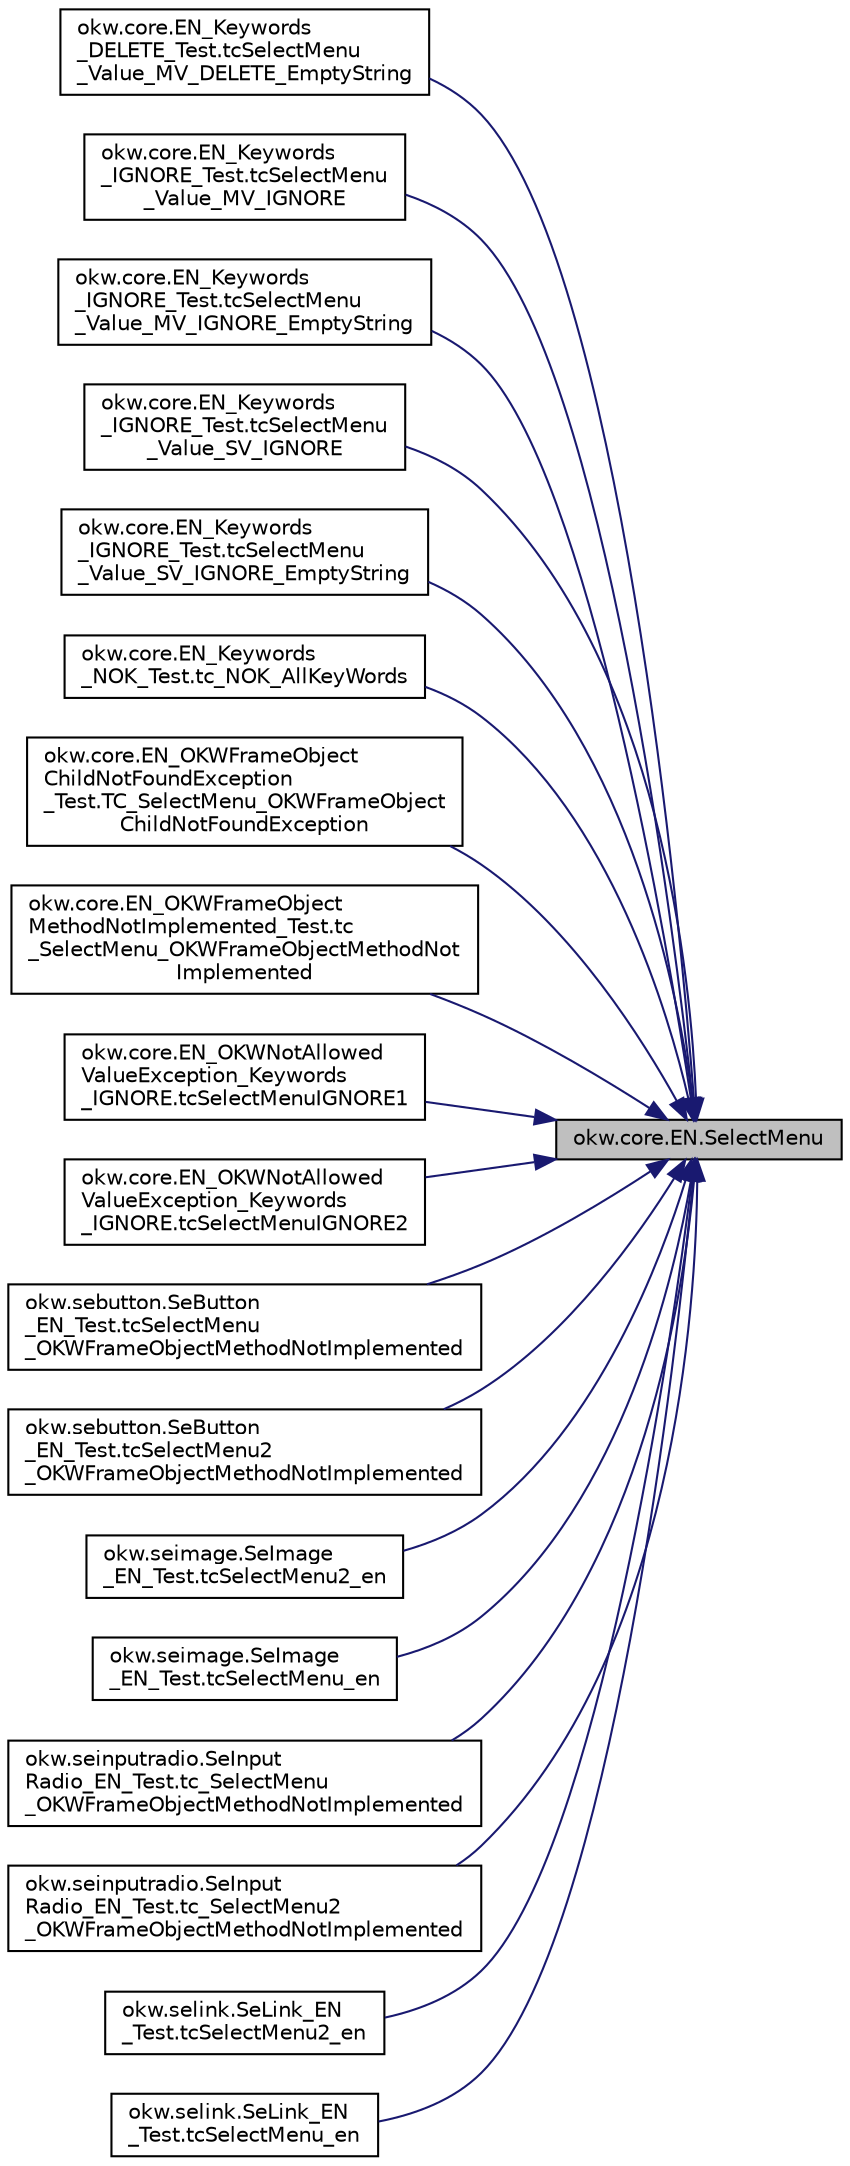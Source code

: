 digraph "okw.core.EN.SelectMenu"
{
 // INTERACTIVE_SVG=YES
 // LATEX_PDF_SIZE
  edge [fontname="Helvetica",fontsize="10",labelfontname="Helvetica",labelfontsize="10"];
  node [fontname="Helvetica",fontsize="10",shape=record];
  rankdir="RL";
  Node1531 [label="okw.core.EN.SelectMenu",height=0.2,width=0.4,color="black", fillcolor="grey75", style="filled", fontcolor="black",tooltip="Wählt den gegebenen Menü-Eintrag aus."];
  Node1531 -> Node1532 [dir="back",color="midnightblue",fontsize="10",style="solid",fontname="Helvetica"];
  Node1532 [label="okw.core.EN_Keywords\l_DELETE_Test.tcSelectMenu\l_Value_MV_DELETE_EmptyString",height=0.2,width=0.4,color="black", fillcolor="white", style="filled",URL="$classokw_1_1core_1_1_e_n___keywords___d_e_l_e_t_e___test.html#a0e62a17933f21dc8c45b22def98ac192",tooltip=" "];
  Node1531 -> Node1533 [dir="back",color="midnightblue",fontsize="10",style="solid",fontname="Helvetica"];
  Node1533 [label="okw.core.EN_Keywords\l_IGNORE_Test.tcSelectMenu\l_Value_MV_IGNORE",height=0.2,width=0.4,color="black", fillcolor="white", style="filled",URL="$classokw_1_1core_1_1_e_n___keywords___i_g_n_o_r_e___test.html#ad6c84737f41d962461447d82b4d42d14",tooltip=" "];
  Node1531 -> Node1534 [dir="back",color="midnightblue",fontsize="10",style="solid",fontname="Helvetica"];
  Node1534 [label="okw.core.EN_Keywords\l_IGNORE_Test.tcSelectMenu\l_Value_MV_IGNORE_EmptyString",height=0.2,width=0.4,color="black", fillcolor="white", style="filled",URL="$classokw_1_1core_1_1_e_n___keywords___i_g_n_o_r_e___test.html#a74f27fe89955b19f4b2649ca1404f64e",tooltip=" "];
  Node1531 -> Node1535 [dir="back",color="midnightblue",fontsize="10",style="solid",fontname="Helvetica"];
  Node1535 [label="okw.core.EN_Keywords\l_IGNORE_Test.tcSelectMenu\l_Value_SV_IGNORE",height=0.2,width=0.4,color="black", fillcolor="white", style="filled",URL="$classokw_1_1core_1_1_e_n___keywords___i_g_n_o_r_e___test.html#ade34e763ac5f41c8e1ca265711309568",tooltip=" "];
  Node1531 -> Node1536 [dir="back",color="midnightblue",fontsize="10",style="solid",fontname="Helvetica"];
  Node1536 [label="okw.core.EN_Keywords\l_IGNORE_Test.tcSelectMenu\l_Value_SV_IGNORE_EmptyString",height=0.2,width=0.4,color="black", fillcolor="white", style="filled",URL="$classokw_1_1core_1_1_e_n___keywords___i_g_n_o_r_e___test.html#a506c974c872e07a670f36789ed7bd872",tooltip=" "];
  Node1531 -> Node1537 [dir="back",color="midnightblue",fontsize="10",style="solid",fontname="Helvetica"];
  Node1537 [label="okw.core.EN_Keywords\l_NOK_Test.tc_NOK_AllKeyWords",height=0.2,width=0.4,color="black", fillcolor="white", style="filled",URL="$classokw_1_1core_1_1_e_n___keywords___n_o_k___test.html#a81a960a2341dfb0e27da7871291c84dc",tooltip="Prüft methoden aufruf für einen einfachen Click."];
  Node1531 -> Node1538 [dir="back",color="midnightblue",fontsize="10",style="solid",fontname="Helvetica"];
  Node1538 [label="okw.core.EN_OKWFrameObject\lChildNotFoundException\l_Test.TC_SelectMenu_OKWFrameObject\lChildNotFoundException",height=0.2,width=0.4,color="black", fillcolor="white", style="filled",URL="$classokw_1_1core_1_1_e_n___o_k_w_frame_object_child_not_found_exception___test.html#ae337e2d44f1956aa94754d5a31a056d4",tooltip="Prüft ob die Ausnahme OKWFrameObjectChildNotFoundException durch SelectMenu ausgelöst wird,..."];
  Node1531 -> Node1539 [dir="back",color="midnightblue",fontsize="10",style="solid",fontname="Helvetica"];
  Node1539 [label="okw.core.EN_OKWFrameObject\lMethodNotImplemented_Test.tc\l_SelectMenu_OKWFrameObjectMethodNot\lImplemented",height=0.2,width=0.4,color="black", fillcolor="white", style="filled",URL="$classokw_1_1core_1_1_e_n___o_k_w_frame_object_method_not_implemented___test.html#a08132355de66e70e5ce86687eff16e37",tooltip="Prüft ob die Ausnahme OKWFrameObjectMethodNotImplemented von SelectMenu() ausgelöst wird."];
  Node1531 -> Node1540 [dir="back",color="midnightblue",fontsize="10",style="solid",fontname="Helvetica"];
  Node1540 [label="okw.core.EN_OKWNotAllowed\lValueException_Keywords\l_IGNORE.tcSelectMenuIGNORE1",height=0.2,width=0.4,color="black", fillcolor="white", style="filled",URL="$classokw_1_1core_1_1_e_n___o_k_w_not_allowed_value_exception___keywords___i_g_n_o_r_e.html#a7e021c63798b29c745416058859dcaf7",tooltip="Prüft ob \"${IGNORE} \" die Ausnahme okw.exceptions.OKWNotAllowedValueException auslöst."];
  Node1531 -> Node1541 [dir="back",color="midnightblue",fontsize="10",style="solid",fontname="Helvetica"];
  Node1541 [label="okw.core.EN_OKWNotAllowed\lValueException_Keywords\l_IGNORE.tcSelectMenuIGNORE2",height=0.2,width=0.4,color="black", fillcolor="white", style="filled",URL="$classokw_1_1core_1_1_e_n___o_k_w_not_allowed_value_exception___keywords___i_g_n_o_r_e.html#aa0cda1123844ea1eee902cd9cb81c97c",tooltip="Prüft ob \"\"${IGNORE}${TCN}\" die Ausnahme okw.exceptions.OKWNotAllowedValueException auslöst."];
  Node1531 -> Node1542 [dir="back",color="midnightblue",fontsize="10",style="solid",fontname="Helvetica"];
  Node1542 [label="okw.sebutton.SeButton\l_EN_Test.tcSelectMenu\l_OKWFrameObjectMethodNotImplemented",height=0.2,width=0.4,color="black", fillcolor="white", style="filled",URL="$classokw_1_1sebutton_1_1_se_button___e_n___test.html#a66af35e908ef16ead06e31f039eeca66",tooltip="Test des Schlüsselwortes SelectMenu( FN ) für den GUI-Adapter SeButton."];
  Node1531 -> Node1543 [dir="back",color="midnightblue",fontsize="10",style="solid",fontname="Helvetica"];
  Node1543 [label="okw.sebutton.SeButton\l_EN_Test.tcSelectMenu2\l_OKWFrameObjectMethodNotImplemented",height=0.2,width=0.4,color="black", fillcolor="white", style="filled",URL="$classokw_1_1sebutton_1_1_se_button___e_n___test.html#a15ad0413684fb6aafa7c6b0b2d20900a",tooltip="Test des Schlüsselwortes SelectMenu( FN, Val ) für den GUI-Adapter SeButton."];
  Node1531 -> Node1544 [dir="back",color="midnightblue",fontsize="10",style="solid",fontname="Helvetica"];
  Node1544 [label="okw.seimage.SeImage\l_EN_Test.tcSelectMenu2_en",height=0.2,width=0.4,color="black", fillcolor="white", style="filled",URL="$classokw_1_1seimage_1_1_se_image___e_n___test.html#a4c6feff008e1c868bde39d385ff86017",tooltip="Prüft ob die SelectMenu( FN die Ausnahme OKWFrameObjectMethodNotImplemented auslöst."];
  Node1531 -> Node1545 [dir="back",color="midnightblue",fontsize="10",style="solid",fontname="Helvetica"];
  Node1545 [label="okw.seimage.SeImage\l_EN_Test.tcSelectMenu_en",height=0.2,width=0.4,color="black", fillcolor="white", style="filled",URL="$classokw_1_1seimage_1_1_se_image___e_n___test.html#a889e5bde97294600007064c14c407a72",tooltip="Prüft ob die SelectMenu( FN, Val ) die Ausnahme OKWFrameObjectMethodNotImplemented auslöst."];
  Node1531 -> Node1546 [dir="back",color="midnightblue",fontsize="10",style="solid",fontname="Helvetica"];
  Node1546 [label="okw.seinputradio.SeInput\lRadio_EN_Test.tc_SelectMenu\l_OKWFrameObjectMethodNotImplemented",height=0.2,width=0.4,color="black", fillcolor="white", style="filled",URL="$classokw_1_1seinputradio_1_1_se_input_radio___e_n___test.html#aa54cbfcb91ec60cfcb945366dfd3d4fb",tooltip="Test des Schlüsselwortes SelectMenu( FN ) für den GUI-Adapter SeInputRadio."];
  Node1531 -> Node1547 [dir="back",color="midnightblue",fontsize="10",style="solid",fontname="Helvetica"];
  Node1547 [label="okw.seinputradio.SeInput\lRadio_EN_Test.tc_SelectMenu2\l_OKWFrameObjectMethodNotImplemented",height=0.2,width=0.4,color="black", fillcolor="white", style="filled",URL="$classokw_1_1seinputradio_1_1_se_input_radio___e_n___test.html#a842be4c4ee39930fa58803a4a09ccf27",tooltip="Test des Schlüsselwortes SelectMenu( FN, Val ) für den GUI-Adapter SeInputRadio."];
  Node1531 -> Node1548 [dir="back",color="midnightblue",fontsize="10",style="solid",fontname="Helvetica"];
  Node1548 [label="okw.selink.SeLink_EN\l_Test.tcSelectMenu2_en",height=0.2,width=0.4,color="black", fillcolor="white", style="filled",URL="$classokw_1_1selink_1_1_se_link___e_n___test.html#a22dbd7776a4201cce3275033c5c4e594",tooltip="Prüft ob die SelectMenu( FN die Ausnahme OKWFrameObjectMethodNotImplemented auslöst."];
  Node1531 -> Node1549 [dir="back",color="midnightblue",fontsize="10",style="solid",fontname="Helvetica"];
  Node1549 [label="okw.selink.SeLink_EN\l_Test.tcSelectMenu_en",height=0.2,width=0.4,color="black", fillcolor="white", style="filled",URL="$classokw_1_1selink_1_1_se_link___e_n___test.html#a57cbb628810d7b2ed61bd5686bf40d23",tooltip="Prüft ob die SelectMenu( FN, Val ) die Ausnahme OKWFrameObjectMethodNotImplemented auslöst."];
}
